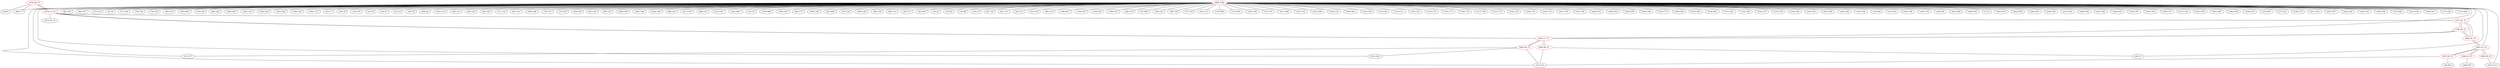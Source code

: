 graph {
	276 [label="(276) R2_T1" color=red]
	0 [label="(0) JP1"]
	68 [label="(68) U7"]
	279 [label="(279) U2_T1"]
	277 [label="(277) Q1_T1" color=red]
	279 [label="(279) U2_T1"]
	285 [label="(285) R1_P1"]
	278 [label="(278) R5_T1"]
	278 [label="(278) R5_T1" color=red]
	281 [label="(281) U1_T1"]
	285 [label="(285) R1_P1"]
	277 [label="(277) Q1_T1"]
	279 [label="(279) U2_T1" color=red]
	276 [label="(276) R2_T1"]
	281 [label="(281) U1_T1"]
	275 [label="(275) R1_T1"]
	277 [label="(277) Q1_T1"]
	280 [label="(280) R4_T1" color=red]
	28 [label="(28) U5"]
	112 [label="(112) U8"]
	281 [label="(281) U1_T1"]
	281 [label="(281) U1_T1" color=red]
	282 [label="(282) R3_T1"]
	280 [label="(280) R4_T1"]
	279 [label="(279) U2_T1"]
	278 [label="(278) R5_T1"]
	282 [label="(282) R3_T1" color=red]
	217 [label="(217) P7"]
	112 [label="(112) U8"]
	252 [label="(252) D24"]
	281 [label="(281) U1_T1"]
	283 [label="(283) U1_P1" color=red]
	284 [label="(284) D1_P1"]
	286 [label="(286) R2_P1"]
	287 [label="(287) R3_P1"]
	285 [label="(285) R1_P1"]
	284 [label="(284) D1_P1" color=red]
	168 [label="(168) R57"]
	283 [label="(283) U1_P1"]
	285 [label="(285) R1_P1" color=red]
	278 [label="(278) R5_T1"]
	277 [label="(277) Q1_T1"]
	283 [label="(283) U1_P1"]
	286 [label="(286) R2_P1" color=red]
	163 [label="(163) U12"]
	283 [label="(283) U1_P1"]
	287 [label="(287) R3_P1" color=red]
	34 [label="(34) R14"]
	112 [label="(112) U8"]
	283 [label="(283) U1_P1"]
	288 [label="(288) GND" color=red]
	82 [label="(82) C65"]
	80 [label="(80) C47"]
	73 [label="(73) C10"]
	2 [label="(2) C6"]
	77 [label="(77) C26"]
	78 [label="(78) C36"]
	79 [label="(79) C39"]
	85 [label="(85) C55"]
	207 [label="(207) R61"]
	68 [label="(68) U7"]
	76 [label="(76) C28"]
	84 [label="(84) C62"]
	188 [label="(188) C85"]
	187 [label="(187) C81"]
	186 [label="(186) C83"]
	185 [label="(185) C84"]
	194 [label="(194) C82"]
	190 [label="(190) U13"]
	31 [label="(31) C7"]
	29 [label="(29) C8"]
	191 [label="(191) P5"]
	25 [label="(25) P2"]
	24 [label="(24) P3"]
	22 [label="(22) U4"]
	30 [label="(30) C9"]
	209 [label="(209) J2"]
	195 [label="(195) U14"]
	64 [label="(64) C21"]
	65 [label="(65) C24"]
	83 [label="(83) C63"]
	71 [label="(71) C14"]
	81 [label="(81) C51"]
	189 [label="(189) C86"]
	74 [label="(74) C27"]
	75 [label="(75) C29"]
	202 [label="(202) P6"]
	112 [label="(112) U8"]
	91 [label="(91) C45"]
	90 [label="(90) C35"]
	206 [label="(206) C89"]
	205 [label="(205) C88"]
	204 [label="(204) C90"]
	88 [label="(88) C41"]
	211 [label="(211) C95"]
	86 [label="(86) C53"]
	212 [label="(212) C91"]
	102 [label="(102) SW1"]
	23 [label="(23) U2"]
	100 [label="(100) R49"]
	198 [label="(198) C92"]
	96 [label="(96) C77"]
	199 [label="(199) C93"]
	95 [label="(95) SW2"]
	87 [label="(87) C50"]
	196 [label="(196) C94"]
	28 [label="(28) U5"]
	89 [label="(89) C38"]
	40 [label="(40) C15"]
	39 [label="(39) C17"]
	45 [label="(45) R35"]
	33 [label="(33) J1"]
	19 [label="(19) R2"]
	18 [label="(18) R8"]
	10 [label="(10) C3"]
	67 [label="(67) U6"]
	41 [label="(41) C11"]
	43 [label="(43) C13"]
	55 [label="(55) C18"]
	60 [label="(60) C23"]
	106 [label="(106) R37"]
	104 [label="(104) C67"]
	105 [label="(105) D2"]
	109 [label="(109) U10"]
	38 [label="(38) C16"]
	37 [label="(37) R29"]
	59 [label="(59) C22"]
	58 [label="(58) C20"]
	57 [label="(57) C19"]
	56 [label="(56) C12"]
	119 [label="(119) R50"]
	115 [label="(115) R43"]
	143 [label="(143) C30"]
	113 [label="(113) U9"]
	257 [label="(257) D48"]
	147 [label="(147) C52"]
	231 [label="(231) D46"]
	144 [label="(144) C25"]
	256 [label="(256) D43"]
	123 [label="(123) C69"]
	135 [label="(135) P4"]
	133 [label="(133) U11"]
	141 [label="(141) C31"]
	132 [label="(132) C72"]
	131 [label="(131) C71"]
	130 [label="(130) C79"]
	117 [label="(117) C68"]
	121 [label="(121) C75"]
	142 [label="(142) C32"]
	164 [label="(164) C76"]
	165 [label="(165) C74"]
	167 [label="(167) C78"]
	145 [label="(145) C34"]
	260 [label="(260) D12"]
	258 [label="(258) D53"]
	259 [label="(259) D58"]
	146 [label="(146) C40"]
	124 [label="(124) C73"]
	169 [label="(169) C80"]
	253 [label="(253) D29"]
	234 [label="(234) D61"]
	151 [label="(151) C61"]
	155 [label="(155) C48"]
	152 [label="(152) C57"]
	153 [label="(153) C54"]
	154 [label="(154) C49"]
	232 [label="(232) D51"]
	233 [label="(233) D56"]
	149 [label="(149) C66"]
	150 [label="(150) C64"]
	217 [label="(217) P7"]
	129 [label="(129) D6"]
	127 [label="(127) D5"]
	126 [label="(126) C46"]
	139 [label="(139) C70"]
	140 [label="(140) D4"]
	250 [label="(250) D60"]
	249 [label="(249) D55"]
	1 [label="(1) P1"]
	243 [label="(243) D10"]
	242 [label="(242) D54"]
	248 [label="(248) D50"]
	238 [label="(238) D30"]
	237 [label="(237) D25"]
	246 [label="(246) D34"]
	247 [label="(247) D45"]
	244 [label="(244) D18"]
	192 [label="(192) C87"]
	245 [label="(245) D22"]
	156 [label="(156) C37"]
	157 [label="(157) C42"]
	261 [label="(261) D19"]
	241 [label="(241) D49"]
	240 [label="(240) D38"]
	239 [label="(239) D33"]
	174 [label="(174) R47"]
	173 [label="(173) Q1"]
	158 [label="(158) C33"]
	251 [label="(251) D16"]
	252 [label="(252) D24"]
	255 [label="(255) D37"]
	254 [label="(254) D32"]
	159 [label="(159) C43"]
	160 [label="(160) C44"]
	176 [label="(176) FB2"]
	163 [label="(163) U12"]
	235 [label="(235) D14"]
	236 [label="(236) D17"]
	171 [label="(171) Q2"]
	172 [label="(172) R58"]
	277 [label="(277) Q1_T1"]
	279 [label="(279) U2_T1"]
	281 [label="(281) U1_T1"]
	283 [label="(283) U1_P1"]
	276 -- 0
	276 -- 68
	276 -- 279
	277 -- 279
	277 -- 285
	277 -- 278
	278 -- 281
	278 -- 285
	278 -- 277
	279 -- 276
	279 -- 281
	279 -- 275
	279 -- 277
	280 -- 28
	280 -- 112
	280 -- 281
	281 -- 282
	281 -- 280
	281 -- 279
	281 -- 278
	282 -- 217
	282 -- 112
	282 -- 252
	282 -- 281
	283 -- 284
	283 -- 286
	283 -- 287
	283 -- 285
	284 -- 168
	284 -- 283
	285 -- 278
	285 -- 277
	285 -- 283
	286 -- 163
	286 -- 283
	287 -- 34
	287 -- 112
	287 -- 283
	288 -- 82
	288 -- 80
	288 -- 73
	288 -- 2
	288 -- 77
	288 -- 78
	288 -- 79
	288 -- 85
	288 -- 207
	288 -- 68
	288 -- 76
	288 -- 84
	288 -- 188
	288 -- 187
	288 -- 186
	288 -- 185
	288 -- 194
	288 -- 190
	288 -- 31
	288 -- 29
	288 -- 191
	288 -- 25
	288 -- 24
	288 -- 22
	288 -- 30
	288 -- 209
	288 -- 195
	288 -- 64
	288 -- 65
	288 -- 83
	288 -- 71
	288 -- 81
	288 -- 189
	288 -- 74
	288 -- 75
	288 -- 202
	288 -- 112
	288 -- 91
	288 -- 90
	288 -- 206
	288 -- 205
	288 -- 204
	288 -- 88
	288 -- 211
	288 -- 86
	288 -- 212
	288 -- 102
	288 -- 23
	288 -- 100
	288 -- 198
	288 -- 96
	288 -- 199
	288 -- 95
	288 -- 87
	288 -- 196
	288 -- 28
	288 -- 89
	288 -- 40
	288 -- 39
	288 -- 45
	288 -- 33
	288 -- 19
	288 -- 18
	288 -- 10
	288 -- 67
	288 -- 41
	288 -- 43
	288 -- 55
	288 -- 60
	288 -- 106
	288 -- 104
	288 -- 105
	288 -- 109
	288 -- 38
	288 -- 37
	288 -- 59
	288 -- 58
	288 -- 57
	288 -- 56
	288 -- 119
	288 -- 115
	288 -- 143
	288 -- 113
	288 -- 257
	288 -- 147
	288 -- 231
	288 -- 144
	288 -- 256
	288 -- 123
	288 -- 135
	288 -- 133
	288 -- 141
	288 -- 132
	288 -- 131
	288 -- 130
	288 -- 117
	288 -- 121
	288 -- 142
	288 -- 164
	288 -- 165
	288 -- 167
	288 -- 145
	288 -- 260
	288 -- 258
	288 -- 259
	288 -- 146
	288 -- 124
	288 -- 169
	288 -- 253
	288 -- 234
	288 -- 151
	288 -- 155
	288 -- 152
	288 -- 153
	288 -- 154
	288 -- 232
	288 -- 233
	288 -- 149
	288 -- 150
	288 -- 217
	288 -- 129
	288 -- 127
	288 -- 126
	288 -- 139
	288 -- 140
	288 -- 250
	288 -- 249
	288 -- 1
	288 -- 243
	288 -- 242
	288 -- 248
	288 -- 238
	288 -- 237
	288 -- 246
	288 -- 247
	288 -- 244
	288 -- 192
	288 -- 245
	288 -- 156
	288 -- 157
	288 -- 261
	288 -- 241
	288 -- 240
	288 -- 239
	288 -- 174
	288 -- 173
	288 -- 158
	288 -- 251
	288 -- 252
	288 -- 255
	288 -- 254
	288 -- 159
	288 -- 160
	288 -- 176
	288 -- 163
	288 -- 235
	288 -- 236
	288 -- 171
	288 -- 172
	288 -- 277
	288 -- 279
	288 -- 281
	288 -- 283
}